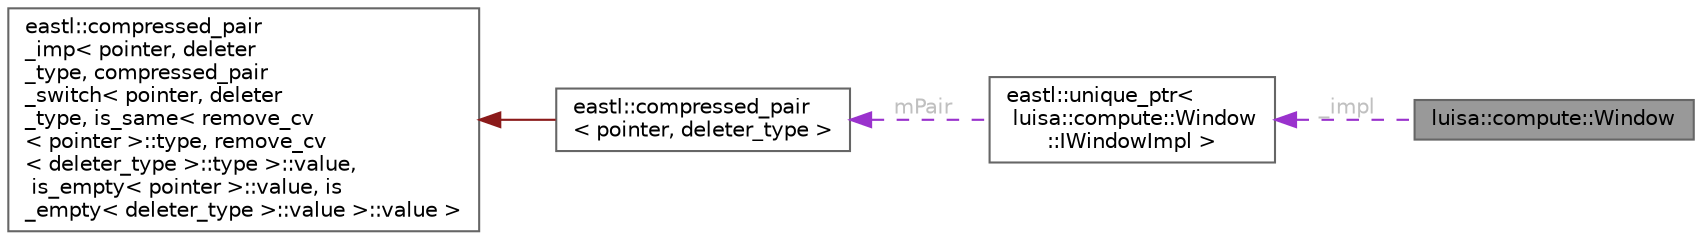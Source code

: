 digraph "luisa::compute::Window"
{
 // LATEX_PDF_SIZE
  bgcolor="transparent";
  edge [fontname=Helvetica,fontsize=10,labelfontname=Helvetica,labelfontsize=10];
  node [fontname=Helvetica,fontsize=10,shape=box,height=0.2,width=0.4];
  rankdir="LR";
  Node1 [id="Node000001",label="luisa::compute::Window",height=0.2,width=0.4,color="gray40", fillcolor="grey60", style="filled", fontcolor="black",tooltip=" "];
  Node2 -> Node1 [id="edge1_Node000001_Node000002",dir="back",color="darkorchid3",style="dashed",tooltip=" ",label=" _impl",fontcolor="grey" ];
  Node2 [id="Node000002",label="eastl::unique_ptr\<\l luisa::compute::Window\l::IWindowImpl \>",height=0.2,width=0.4,color="gray40", fillcolor="white", style="filled",URL="$classeastl_1_1unique__ptr.html",tooltip=" "];
  Node3 -> Node2 [id="edge2_Node000002_Node000003",dir="back",color="darkorchid3",style="dashed",tooltip=" ",label=" mPair",fontcolor="grey" ];
  Node3 [id="Node000003",label="eastl::compressed_pair\l\< pointer, deleter_type \>",height=0.2,width=0.4,color="gray40", fillcolor="white", style="filled",URL="$classeastl_1_1compressed__pair.html",tooltip=" "];
  Node4 -> Node3 [id="edge3_Node000003_Node000004",dir="back",color="firebrick4",style="solid",tooltip=" "];
  Node4 [id="Node000004",label="eastl::compressed_pair\l_imp\< pointer, deleter\l_type, compressed_pair\l_switch\< pointer, deleter\l_type, is_same\< remove_cv\l\< pointer \>::type, remove_cv\l\< deleter_type \>::type \>::value,\l is_empty\< pointer \>::value, is\l_empty\< deleter_type \>::value \>::value \>",height=0.2,width=0.4,color="gray40", fillcolor="white", style="filled",URL="$classeastl_1_1compressed__pair__imp.html",tooltip=" "];
}
